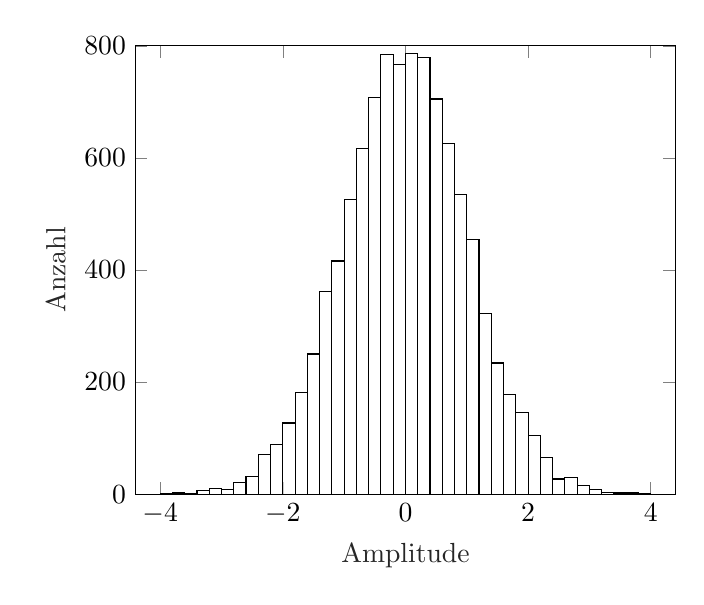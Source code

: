 % This file was created by matlab2tikz.
%
%The latest updates can be retrieved from
%  http://www.mathworks.com/matlabcentral/fileexchange/22022-matlab2tikz-matlab2tikz
%where you can also make suggestions and rate matlab2tikz.
%
\definecolor{mycolor1}{rgb}{0.0,0.447,0.741}%
\definecolor{mycolor1}{rgb}{1,1,1}
%
\begin{tikzpicture}

\begin{axis}[%
xmin=-4.4,
xmax=4.4,
ymin=0,
ymax=800,
xlabel style={font=\color{white!15!black}},
xlabel={$\text{Amplitude}$},
ylabel style={font=\color{white!15!black}},
ylabel={Anzahl},
axis background/.style={fill=white},
]
\addplot[ybar interval, fill=mycolor1, fill opacity=0.6, draw=black, area legend] table[row sep=crcr] {%
x	y\\
-4	1\\
-3.8	2\\
-3.6	1\\
-3.4	7\\
-3.2	10\\
-3	9\\
-2.8	20\\
-2.6	32\\
-2.4	71\\
-2.2	89\\
-2	127\\
-1.8	181\\
-1.6	250\\
-1.4	361\\
-1.2	416\\
-1	526\\
-0.8	617\\
-0.6	708\\
-0.4	784\\
-0.2	767\\
0	786\\
0.2	779\\
0.4	705\\
0.6	626\\
0.8	534\\
1	455\\
1.2	322\\
1.4	234\\
1.6	177\\
1.8	146\\
2	104\\
2.2	65\\
2.4	27\\
2.6	29\\
2.8	15\\
3	9\\
3.2	3\\
3.4	2\\
3.6	2\\
3.8	1\\
4	1\\
};

\end{axis}
\end{tikzpicture}%